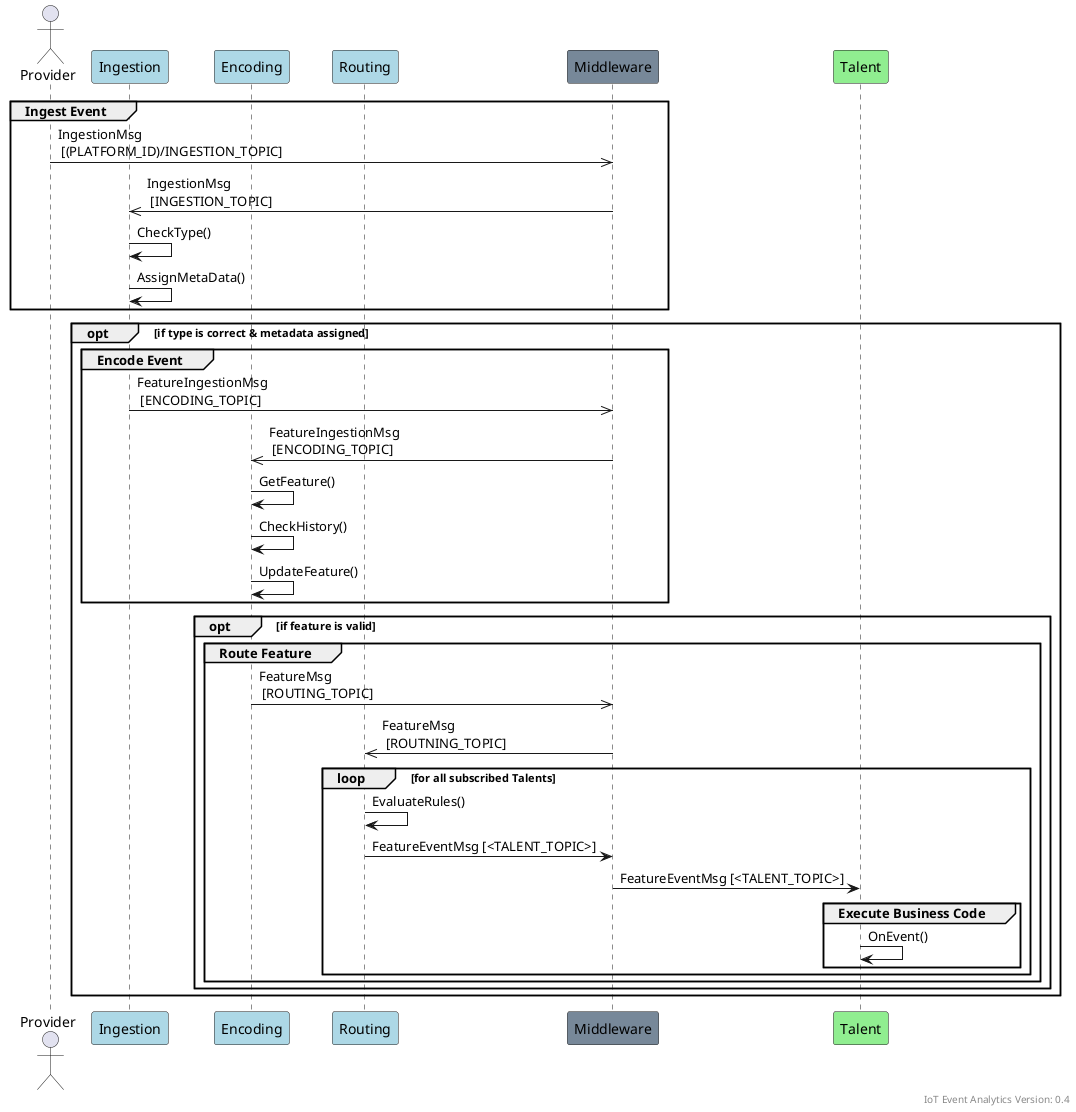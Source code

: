 @startuml
/'
  Copyright (c) 2021 Bosch.IO GmbH

  This Source Code Form is subject to the terms of the Mozilla Public
  License, v. 2.0. If a copy of the MPL was not distributed with this
  file, You can obtain one at https://mozilla.org/MPL/2.0/.

  SPDX-License-Identifier: MPL-2.0
'/

    skinparam backgroundColor #FFFFF

    right footer "IoT Event Analytics Version: 0.4"

    actor "Provider" as Provider

    participant Ingestion as Ingestion #LightBlue
    participant Encoding as Encoding #LightBlue
    participant Routing as Routing #LightBlue

    participant Middleware as Middleware #LightSlateGray

    participant Talent as Talent #LightGreen

    group Ingest Event
        Provider ->> Middleware: IngestionMsg \n [(PLATFORM_ID)/INGESTION_TOPIC]
        Middleware ->> Ingestion: IngestionMsg \n [INGESTION_TOPIC]

        Ingestion -> Ingestion: CheckType()
        Ingestion -> Ingestion: AssignMetaData()
    end

    opt if type is correct & metadata assigned
        group Encode Event
            Ingestion ->> Middleware: FeatureIngestionMsg \n [ENCODING_TOPIC]
            Middleware ->> Encoding: FeatureIngestionMsg \n [ENCODING_TOPIC]

            Encoding -> Encoding: GetFeature()
            Encoding -> Encoding: CheckHistory()
            Encoding -> Encoding: UpdateFeature()
        end

        opt if feature is valid
            group Route Feature
                Encoding ->> Middleware: FeatureMsg \n [ROUTING_TOPIC]
                Middleware ->> Routing: FeatureMsg \n [ROUTNING_TOPIC]
                loop for all subscribed Talents
                    Routing -> Routing: EvaluateRules()
                    Routing -> Middleware: FeatureEventMsg [<TALENT_TOPIC>]
                    Middleware -> Talent: FeatureEventMsg [<TALENT_TOPIC>]
                    group Execute Business Code
                        Talent -> Talent: OnEvent()
                    end
                end
            end
        end
    end


@enduml